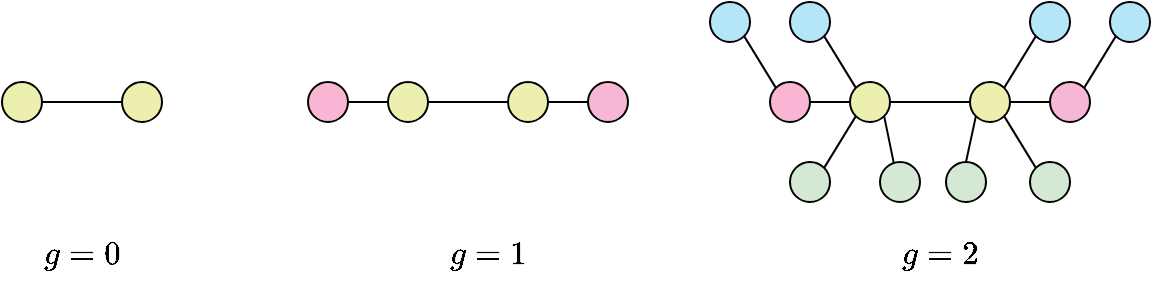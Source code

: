 <mxfile version="26.2.14">
  <diagram name="第 1 页" id="XGOj7FC6R4Cg6SrgQ4Zg">
    <mxGraphModel dx="1291" dy="844" grid="1" gridSize="10" guides="1" tooltips="1" connect="1" arrows="1" fold="1" page="1" pageScale="1" pageWidth="827" pageHeight="1169" math="1" shadow="0">
      <root>
        <mxCell id="0" />
        <mxCell id="1" parent="0" />
        <mxCell id="aCUTBaR-w6iTaP7NlPZ--4" style="edgeStyle=orthogonalEdgeStyle;rounded=0;orthogonalLoop=1;jettySize=auto;html=1;exitX=1;exitY=0.5;exitDx=0;exitDy=0;endArrow=none;startFill=0;" edge="1" parent="1" source="aCUTBaR-w6iTaP7NlPZ--1" target="aCUTBaR-w6iTaP7NlPZ--3">
          <mxGeometry relative="1" as="geometry" />
        </mxCell>
        <mxCell id="aCUTBaR-w6iTaP7NlPZ--1" value="&lt;div&gt;&lt;font face=&quot;Linux Libertine O&quot;&gt;&lt;br&gt;&lt;/font&gt;&lt;/div&gt;" style="ellipse;whiteSpace=wrap;html=1;aspect=fixed;fontFamily=Libertine;fillColor=light-dark(#edefaf, #ededed);" vertex="1" parent="1">
          <mxGeometry x="106" y="210" width="20" height="20" as="geometry" />
        </mxCell>
        <mxCell id="aCUTBaR-w6iTaP7NlPZ--3" value="&lt;div&gt;&lt;font face=&quot;Linux Libertine O&quot;&gt;&lt;br&gt;&lt;/font&gt;&lt;/div&gt;" style="ellipse;whiteSpace=wrap;html=1;aspect=fixed;fontFamily=Libertine;fillColor=light-dark(#edefaf, #ededed);" vertex="1" parent="1">
          <mxGeometry x="166" y="210" width="20" height="20" as="geometry" />
        </mxCell>
        <mxCell id="aCUTBaR-w6iTaP7NlPZ--19" style="edgeStyle=orthogonalEdgeStyle;rounded=0;orthogonalLoop=1;jettySize=auto;html=1;exitX=1;exitY=0.5;exitDx=0;exitDy=0;endArrow=none;startFill=0;" edge="1" parent="1" source="aCUTBaR-w6iTaP7NlPZ--20" target="aCUTBaR-w6iTaP7NlPZ--21">
          <mxGeometry relative="1" as="geometry" />
        </mxCell>
        <mxCell id="aCUTBaR-w6iTaP7NlPZ--20" value="&lt;div&gt;&lt;font face=&quot;Linux Libertine O&quot;&gt;&lt;br&gt;&lt;/font&gt;&lt;/div&gt;" style="ellipse;whiteSpace=wrap;html=1;aspect=fixed;fontFamily=Libertine;fillColor=light-dark(#edefaf, #ededed);" vertex="1" parent="1">
          <mxGeometry x="299" y="210" width="20" height="20" as="geometry" />
        </mxCell>
        <mxCell id="aCUTBaR-w6iTaP7NlPZ--25" style="edgeStyle=orthogonalEdgeStyle;rounded=0;orthogonalLoop=1;jettySize=auto;html=1;exitX=1;exitY=0.5;exitDx=0;exitDy=0;entryX=0;entryY=0.5;entryDx=0;entryDy=0;endArrow=none;startFill=0;" edge="1" parent="1" source="aCUTBaR-w6iTaP7NlPZ--21" target="aCUTBaR-w6iTaP7NlPZ--22">
          <mxGeometry relative="1" as="geometry" />
        </mxCell>
        <mxCell id="aCUTBaR-w6iTaP7NlPZ--21" value="&lt;div&gt;&lt;font face=&quot;Linux Libertine O&quot;&gt;&lt;br&gt;&lt;/font&gt;&lt;/div&gt;" style="ellipse;whiteSpace=wrap;html=1;aspect=fixed;fontFamily=Libertine;fillColor=light-dark(#edefaf, #ededed);" vertex="1" parent="1">
          <mxGeometry x="359" y="210" width="20" height="20" as="geometry" />
        </mxCell>
        <mxCell id="aCUTBaR-w6iTaP7NlPZ--22" value="&lt;div&gt;&lt;font face=&quot;Linux Libertine O&quot;&gt;&lt;br&gt;&lt;/font&gt;&lt;/div&gt;" style="ellipse;whiteSpace=wrap;html=1;aspect=fixed;fontFamily=Libertine;fillColor=light-dark(#f7b7d4, #ededed);" vertex="1" parent="1">
          <mxGeometry x="399" y="210" width="20" height="20" as="geometry" />
        </mxCell>
        <mxCell id="aCUTBaR-w6iTaP7NlPZ--24" style="edgeStyle=orthogonalEdgeStyle;rounded=0;orthogonalLoop=1;jettySize=auto;html=1;exitX=1;exitY=0.5;exitDx=0;exitDy=0;entryX=0;entryY=0.5;entryDx=0;entryDy=0;endArrow=none;startFill=0;" edge="1" parent="1" source="aCUTBaR-w6iTaP7NlPZ--23" target="aCUTBaR-w6iTaP7NlPZ--20">
          <mxGeometry relative="1" as="geometry" />
        </mxCell>
        <mxCell id="aCUTBaR-w6iTaP7NlPZ--23" value="&lt;div&gt;&lt;font face=&quot;Linux Libertine O&quot;&gt;&lt;br&gt;&lt;/font&gt;&lt;/div&gt;" style="ellipse;whiteSpace=wrap;html=1;aspect=fixed;fontFamily=Libertine;fillColor=light-dark(#f8b6d4, #ededed);" vertex="1" parent="1">
          <mxGeometry x="259" y="210" width="20" height="20" as="geometry" />
        </mxCell>
        <mxCell id="aCUTBaR-w6iTaP7NlPZ--26" style="edgeStyle=orthogonalEdgeStyle;rounded=0;orthogonalLoop=1;jettySize=auto;html=1;exitX=1;exitY=0.5;exitDx=0;exitDy=0;endArrow=none;startFill=0;" edge="1" parent="1" source="aCUTBaR-w6iTaP7NlPZ--27" target="aCUTBaR-w6iTaP7NlPZ--29">
          <mxGeometry relative="1" as="geometry" />
        </mxCell>
        <mxCell id="aCUTBaR-w6iTaP7NlPZ--27" value="&lt;div&gt;&lt;font face=&quot;Linux Libertine O&quot;&gt;&lt;br&gt;&lt;/font&gt;&lt;/div&gt;" style="ellipse;whiteSpace=wrap;html=1;aspect=fixed;fontFamily=Libertine;fillColor=light-dark(#edefaf, #ededed);" vertex="1" parent="1">
          <mxGeometry x="530" y="210" width="20" height="20" as="geometry" />
        </mxCell>
        <mxCell id="aCUTBaR-w6iTaP7NlPZ--28" style="edgeStyle=orthogonalEdgeStyle;rounded=0;orthogonalLoop=1;jettySize=auto;html=1;exitX=1;exitY=0.5;exitDx=0;exitDy=0;entryX=0;entryY=0.5;entryDx=0;entryDy=0;endArrow=none;startFill=0;" edge="1" parent="1" source="aCUTBaR-w6iTaP7NlPZ--29" target="aCUTBaR-w6iTaP7NlPZ--30">
          <mxGeometry relative="1" as="geometry" />
        </mxCell>
        <mxCell id="aCUTBaR-w6iTaP7NlPZ--29" value="&lt;div&gt;&lt;font face=&quot;Linux Libertine O&quot;&gt;&lt;br&gt;&lt;/font&gt;&lt;/div&gt;" style="ellipse;whiteSpace=wrap;html=1;aspect=fixed;fontFamily=Libertine;fillColor=light-dark(#edefaf, #ededed);" vertex="1" parent="1">
          <mxGeometry x="590" y="210" width="20" height="20" as="geometry" />
        </mxCell>
        <mxCell id="aCUTBaR-w6iTaP7NlPZ--30" value="&lt;div&gt;&lt;font face=&quot;Linux Libertine O&quot;&gt;&lt;br&gt;&lt;/font&gt;&lt;/div&gt;" style="ellipse;whiteSpace=wrap;html=1;aspect=fixed;fontFamily=Libertine;fillColor=light-dark(#f7b7d4, #ededed);" vertex="1" parent="1">
          <mxGeometry x="630" y="210" width="20" height="20" as="geometry" />
        </mxCell>
        <mxCell id="aCUTBaR-w6iTaP7NlPZ--31" style="edgeStyle=orthogonalEdgeStyle;rounded=0;orthogonalLoop=1;jettySize=auto;html=1;exitX=1;exitY=0.5;exitDx=0;exitDy=0;entryX=0;entryY=0.5;entryDx=0;entryDy=0;endArrow=none;startFill=0;" edge="1" parent="1" source="aCUTBaR-w6iTaP7NlPZ--32" target="aCUTBaR-w6iTaP7NlPZ--27">
          <mxGeometry relative="1" as="geometry" />
        </mxCell>
        <mxCell id="aCUTBaR-w6iTaP7NlPZ--32" value="&lt;div&gt;&lt;font face=&quot;Linux Libertine O&quot;&gt;&lt;br&gt;&lt;/font&gt;&lt;/div&gt;" style="ellipse;whiteSpace=wrap;html=1;aspect=fixed;fontFamily=Libertine;fillColor=light-dark(#f8b6d4, #ededed);" vertex="1" parent="1">
          <mxGeometry x="490" y="210" width="20" height="20" as="geometry" />
        </mxCell>
        <mxCell id="aCUTBaR-w6iTaP7NlPZ--33" value="&lt;div&gt;&lt;font face=&quot;Linux Libertine O&quot;&gt;&lt;br&gt;&lt;/font&gt;&lt;/div&gt;" style="ellipse;whiteSpace=wrap;html=1;aspect=fixed;fontFamily=Libertine;fillColor=light-dark(#b5e5f8, #ededed);" vertex="1" parent="1">
          <mxGeometry x="460" y="170" width="20" height="20" as="geometry" />
        </mxCell>
        <mxCell id="aCUTBaR-w6iTaP7NlPZ--35" value="" style="endArrow=none;html=1;rounded=0;exitX=0;exitY=0;exitDx=0;exitDy=0;entryX=1;entryY=1;entryDx=0;entryDy=0;" edge="1" parent="1" source="aCUTBaR-w6iTaP7NlPZ--32" target="aCUTBaR-w6iTaP7NlPZ--33">
          <mxGeometry width="50" height="50" relative="1" as="geometry">
            <mxPoint x="390" y="280" as="sourcePoint" />
            <mxPoint x="480" y="190" as="targetPoint" />
          </mxGeometry>
        </mxCell>
        <mxCell id="aCUTBaR-w6iTaP7NlPZ--36" value="&lt;div&gt;&lt;font face=&quot;Linux Libertine O&quot;&gt;&lt;br&gt;&lt;/font&gt;&lt;/div&gt;" style="ellipse;whiteSpace=wrap;html=1;aspect=fixed;fontFamily=Libertine;fillColor=light-dark(#b5e5f8, #ededed);" vertex="1" parent="1">
          <mxGeometry x="500" y="170" width="20" height="20" as="geometry" />
        </mxCell>
        <mxCell id="aCUTBaR-w6iTaP7NlPZ--37" value="" style="endArrow=none;html=1;rounded=0;exitX=0;exitY=0;exitDx=0;exitDy=0;entryX=1;entryY=1;entryDx=0;entryDy=0;" edge="1" parent="1" source="aCUTBaR-w6iTaP7NlPZ--27" target="aCUTBaR-w6iTaP7NlPZ--36">
          <mxGeometry width="50" height="50" relative="1" as="geometry">
            <mxPoint x="503" y="223" as="sourcePoint" />
            <mxPoint x="487" y="197" as="targetPoint" />
          </mxGeometry>
        </mxCell>
        <mxCell id="aCUTBaR-w6iTaP7NlPZ--38" value="&lt;div&gt;&lt;font face=&quot;Linux Libertine O&quot;&gt;&lt;br&gt;&lt;/font&gt;&lt;/div&gt;" style="ellipse;whiteSpace=wrap;html=1;aspect=fixed;fontFamily=Libertine;fillColor=#d5e8d4;strokeColor=#000000;" vertex="1" parent="1">
          <mxGeometry x="500" y="250" width="20" height="20" as="geometry" />
        </mxCell>
        <mxCell id="aCUTBaR-w6iTaP7NlPZ--39" value="&lt;div&gt;&lt;font face=&quot;Linux Libertine O&quot;&gt;&lt;br&gt;&lt;/font&gt;&lt;/div&gt;" style="ellipse;whiteSpace=wrap;html=1;aspect=fixed;fontFamily=Libertine;fillColor=#d5e8d4;strokeColor=#000000;" vertex="1" parent="1">
          <mxGeometry x="545" y="250" width="20" height="20" as="geometry" />
        </mxCell>
        <mxCell id="aCUTBaR-w6iTaP7NlPZ--40" value="" style="endArrow=none;html=1;rounded=0;entryX=0;entryY=1;entryDx=0;entryDy=0;exitX=1;exitY=0;exitDx=0;exitDy=0;" edge="1" parent="1" source="aCUTBaR-w6iTaP7NlPZ--38" target="aCUTBaR-w6iTaP7NlPZ--27">
          <mxGeometry width="50" height="50" relative="1" as="geometry">
            <mxPoint x="480" y="340" as="sourcePoint" />
            <mxPoint x="530" y="290" as="targetPoint" />
          </mxGeometry>
        </mxCell>
        <mxCell id="aCUTBaR-w6iTaP7NlPZ--42" value="" style="endArrow=none;html=1;rounded=0;exitX=0.344;exitY=0.022;exitDx=0;exitDy=0;entryX=1;entryY=1;entryDx=0;entryDy=0;exitPerimeter=0;" edge="1" parent="1" source="aCUTBaR-w6iTaP7NlPZ--39" target="aCUTBaR-w6iTaP7NlPZ--27">
          <mxGeometry width="50" height="50" relative="1" as="geometry">
            <mxPoint x="503" y="223" as="sourcePoint" />
            <mxPoint x="487" y="197" as="targetPoint" />
          </mxGeometry>
        </mxCell>
        <mxCell id="aCUTBaR-w6iTaP7NlPZ--43" value="&lt;div&gt;&lt;font face=&quot;Linux Libertine O&quot;&gt;&lt;br&gt;&lt;/font&gt;&lt;/div&gt;" style="ellipse;whiteSpace=wrap;html=1;aspect=fixed;fontFamily=Libertine;fillColor=light-dark(#b5e5f8, #ededed);" vertex="1" parent="1">
          <mxGeometry x="620" y="170" width="20" height="20" as="geometry" />
        </mxCell>
        <mxCell id="aCUTBaR-w6iTaP7NlPZ--44" value="&lt;div&gt;&lt;font face=&quot;Linux Libertine O&quot;&gt;&lt;br&gt;&lt;/font&gt;&lt;/div&gt;" style="ellipse;whiteSpace=wrap;html=1;aspect=fixed;fontFamily=Libertine;fillColor=light-dark(#b5e5f8, #ededed);" vertex="1" parent="1">
          <mxGeometry x="660" y="170" width="20" height="20" as="geometry" />
        </mxCell>
        <mxCell id="aCUTBaR-w6iTaP7NlPZ--45" value="" style="endArrow=none;html=1;rounded=0;exitX=1;exitY=0;exitDx=0;exitDy=0;entryX=0;entryY=1;entryDx=0;entryDy=0;" edge="1" parent="1" source="aCUTBaR-w6iTaP7NlPZ--29" target="aCUTBaR-w6iTaP7NlPZ--43">
          <mxGeometry width="50" height="50" relative="1" as="geometry">
            <mxPoint x="543" y="223" as="sourcePoint" />
            <mxPoint x="527" y="197" as="targetPoint" />
          </mxGeometry>
        </mxCell>
        <mxCell id="aCUTBaR-w6iTaP7NlPZ--46" value="" style="endArrow=none;html=1;rounded=0;exitX=1;exitY=0;exitDx=0;exitDy=0;entryX=0;entryY=1;entryDx=0;entryDy=0;" edge="1" parent="1" source="aCUTBaR-w6iTaP7NlPZ--30" target="aCUTBaR-w6iTaP7NlPZ--44">
          <mxGeometry width="50" height="50" relative="1" as="geometry">
            <mxPoint x="553" y="233" as="sourcePoint" />
            <mxPoint x="537" y="207" as="targetPoint" />
          </mxGeometry>
        </mxCell>
        <mxCell id="aCUTBaR-w6iTaP7NlPZ--47" value="&lt;div&gt;&lt;font face=&quot;Linux Libertine O&quot;&gt;&lt;br&gt;&lt;/font&gt;&lt;/div&gt;" style="ellipse;whiteSpace=wrap;html=1;aspect=fixed;fontFamily=Libertine;fillColor=#d5e8d4;strokeColor=#000000;" vertex="1" parent="1">
          <mxGeometry x="578" y="250" width="20" height="20" as="geometry" />
        </mxCell>
        <mxCell id="aCUTBaR-w6iTaP7NlPZ--48" value="" style="endArrow=none;html=1;rounded=0;exitX=0.5;exitY=0;exitDx=0;exitDy=0;entryX=0;entryY=1;entryDx=0;entryDy=0;" edge="1" parent="1" source="aCUTBaR-w6iTaP7NlPZ--47" target="aCUTBaR-w6iTaP7NlPZ--29">
          <mxGeometry width="50" height="50" relative="1" as="geometry">
            <mxPoint x="567" y="260" as="sourcePoint" />
            <mxPoint x="557" y="237" as="targetPoint" />
          </mxGeometry>
        </mxCell>
        <mxCell id="aCUTBaR-w6iTaP7NlPZ--49" value="&lt;div&gt;&lt;font face=&quot;Linux Libertine O&quot;&gt;&lt;br&gt;&lt;/font&gt;&lt;/div&gt;" style="ellipse;whiteSpace=wrap;html=1;aspect=fixed;fontFamily=Libertine;fillColor=#d5e8d4;strokeColor=#000000;" vertex="1" parent="1">
          <mxGeometry x="620" y="250" width="20" height="20" as="geometry" />
        </mxCell>
        <mxCell id="aCUTBaR-w6iTaP7NlPZ--50" value="" style="endArrow=none;html=1;rounded=0;entryX=1;entryY=1;entryDx=0;entryDy=0;exitX=0;exitY=0;exitDx=0;exitDy=0;" edge="1" parent="1" source="aCUTBaR-w6iTaP7NlPZ--49" target="aCUTBaR-w6iTaP7NlPZ--29">
          <mxGeometry width="50" height="50" relative="1" as="geometry">
            <mxPoint x="527" y="263" as="sourcePoint" />
            <mxPoint x="543" y="237" as="targetPoint" />
          </mxGeometry>
        </mxCell>
        <mxCell id="aCUTBaR-w6iTaP7NlPZ--51" value="&lt;font style=&quot;font-size: 16px;&quot; face=&quot;Linux Libertine O&quot;&gt;`g=2`&lt;/font&gt;" style="text;html=1;align=center;verticalAlign=middle;resizable=0;points=[];autosize=1;strokeColor=none;fillColor=none;" vertex="1" parent="1">
          <mxGeometry x="545" y="280" width="60" height="30" as="geometry" />
        </mxCell>
        <mxCell id="aCUTBaR-w6iTaP7NlPZ--52" value="&lt;font style=&quot;font-size: 16px;&quot; face=&quot;Linux Libertine O&quot;&gt;`g=1`&lt;/font&gt;" style="text;html=1;align=center;verticalAlign=middle;resizable=0;points=[];autosize=1;strokeColor=none;fillColor=none;" vertex="1" parent="1">
          <mxGeometry x="319" y="280" width="60" height="30" as="geometry" />
        </mxCell>
        <mxCell id="aCUTBaR-w6iTaP7NlPZ--53" value="&lt;font style=&quot;font-size: 16px;&quot; face=&quot;Linux Libertine O&quot;&gt;`g=0`&lt;/font&gt;" style="text;html=1;align=center;verticalAlign=middle;resizable=0;points=[];autosize=1;strokeColor=none;fillColor=none;" vertex="1" parent="1">
          <mxGeometry x="116" y="280" width="60" height="30" as="geometry" />
        </mxCell>
      </root>
    </mxGraphModel>
  </diagram>
</mxfile>
